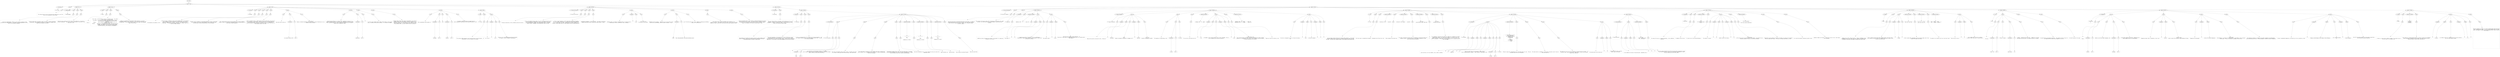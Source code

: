 digraph lpegNode {

node [fontname=Helvetica]
edge [style=dashed]

doc_0 [label="doc - 521"]


doc_0 -> { section_1}
{rank=same; section_1}

section_1 [label="section: 1-218"]


// END RANK doc_0

section_1 -> { header_2 prose_3 section_4 section_5 section_6 section_7 section_8 section_9}
{rank=same; header_2 prose_3 section_4 section_5 section_6 section_7 section_8 section_9}

header_2 [label="1 : Orb format"]

prose_3 [label="prose"]

section_4 [label="section: 7-21"]

section_5 [label="section: 22-43"]

section_6 [label="section: 44-90"]

section_7 [label="section: 100-136"]

section_8 [label="section: 137-144"]

section_9 [label="section: 219-473"]


// END RANK section_1

header_2 -> leaf_10
leaf_10  [color=Gray,shape=rectangle,fontname=Inconsolata,label="* Orb format"]
// END RANK header_2

prose_3 -> { raw_11}
{rank=same; raw_11}

raw_11 [label="raw"]


// END RANK prose_3

raw_11 -> leaf_12
leaf_12  [color=Gray,shape=rectangle,fontname=Inconsolata,label="

  The bridge tools work with a structured text format which we call Orb.
This is an introduction to that format.

"]
// END RANK raw_11

section_4 -> { header_13 prose_14 prose_15 prose_16}
{rank=same; header_13 prose_14 prose_15 prose_16}

header_13 [label="2 : Metalanguage"]

prose_14 [label="prose"]

prose_15 [label="prose"]

prose_16 [label="prose"]


// END RANK section_4

header_13 -> leaf_17
leaf_17  [color=Gray,shape=rectangle,fontname=Inconsolata,label="** Metalanguage"]
// END RANK header_13

prose_14 -> { raw_18}
{rank=same; raw_18}

raw_18 [label="raw"]


// END RANK prose_14

raw_18 -> leaf_19
leaf_19  [color=Gray,shape=rectangle,fontname=Inconsolata,label="

  I call Orb a metalanguage, because it can by design include any other
structured text format within it.  Provided it may be represented in utf-8!
This is no stricture in practice.
"]
// END RANK raw_18

prose_15 -> { raw_20}
{rank=same; raw_20}

raw_20 [label="raw"]


// END RANK prose_15

raw_20 -> leaf_21
leaf_21  [color=Gray,shape=rectangle,fontname=Inconsolata,label="
The Orb format aims to be equally useful for markup, literate programming,
configuration, data exchange, and the sort of interactive notebook which
Jupyter and org-babel can produce.
"]
// END RANK raw_20

prose_16 -> { raw_22}
{rank=same; raw_22}

raw_22 [label="raw"]


// END RANK prose_16

raw_22 -> leaf_23
leaf_23  [color=Gray,shape=rectangle,fontname=Inconsolata,label="
The first tool to make use of this format, also called orb, is focused on
literate programming.  This will in turn be the format for the tools in the
bettertools suite.

"]
// END RANK raw_22

section_5 -> { header_24 prose_25 prose_26 prose_27}
{rank=same; header_24 prose_25 prose_26 prose_27}

header_24 [label="2 : Goals"]

prose_25 [label="prose"]

prose_26 [label="prose"]

prose_27 [label="prose"]


// END RANK section_5

header_24 -> leaf_28
leaf_28  [color=Gray,shape=rectangle,fontname=Inconsolata,label="** Goals"]
// END RANK header_24

prose_25 -> { raw_29}
{rank=same; raw_29}

raw_29 [label="raw"]


// END RANK prose_25

raw_29 -> leaf_30
leaf_30  [color=Gray,shape=rectangle,fontname=Inconsolata,label="

  Orb is:
"]
// END RANK raw_29

prose_26 -> { raw_31}
{rank=same; raw_31}

raw_31 [label="raw"]


// END RANK prose_26

raw_31 -> leaf_32
leaf_32  [color=Gray,shape=rectangle,fontname=Inconsolata,label="
  - Error free:  An Orb document is never in a state of error.  Any valid
                 utf-8 string is an Orb document.
  - Line based:  Orb files may be rapidly separated into their elements
                 by splitting into lines and examining the first few
                 characters.
  - Humane:      Orb is carefully designed to be readable, as is, by
                 ordinary humans.
  - General:     There are no characters such as <>& in HTML which must be
                 escaped.  Orb codeblocks can enclose any other format,
                 including Orb format.  Orb strings are «brace balanced»
                 and can enclose any utf-8 string as a consequence.
"]
// END RANK raw_31

prose_27 -> { raw_33}
{rank=same; raw_33}

raw_33 [label="raw"]


// END RANK prose_27

raw_33 -> leaf_34
leaf_34  [color=Gray,shape=rectangle,fontname=Inconsolata,label="
While it is possible to do some fancy things with Orb, it is also a
comfortable format to write a blog post, or put a few key-value pairs into
a config file.  If you were to send an email in Orb format, the recipient
might not even notice.

"]
// END RANK raw_33

section_6 -> { header_35 prose_36 prose_37 prose_38 prose_39 prose_40 prose_41 prose_42 prose_43 prose_44 prose_45 section_46}
{rank=same; header_35 prose_36 prose_37 prose_38 prose_39 prose_40 prose_41 prose_42 prose_43 prose_44 prose_45 section_46}

header_35 [label="2 : Encoding"]

prose_36 [label="prose"]

prose_37 [label="prose"]

prose_38 [label="prose"]

prose_39 [label="prose"]

prose_40 [label="prose"]

prose_41 [label="prose"]

prose_42 [label="prose"]

prose_43 [label="prose"]

prose_44 [label="prose"]

prose_45 [label="prose"]

section_46 [label="section: 91-99"]


// END RANK section_6

header_35 -> leaf_47
leaf_47  [color=Gray,shape=rectangle,fontname=Inconsolata,label="** Encoding"]
// END RANK header_35

prose_36 -> { raw_48}
{rank=same; raw_48}

raw_48 [label="raw"]


// END RANK prose_36

raw_48 -> leaf_49
leaf_49  [color=Gray,shape=rectangle,fontname=Inconsolata,label="

Orb documents are encoded in utf-8.
"]
// END RANK raw_48

prose_37 -> { raw_50}
{rank=same; raw_50}

raw_50 [label="raw"]


// END RANK prose_37

raw_50 -> leaf_51
leaf_51  [color=Gray,shape=rectangle,fontname=Inconsolata,label="
The core syntax is defined in terms of the reachable keys on a US keyboard.
This tradition is firmly entrenched in the mid teens, and I have no
designs on budging that at present.  The miser in me likes that they're
a byte each.  The lawyer in me insists that this isn't ASCII, which is a
seven-bit legacy encoding.
"]
// END RANK raw_50

prose_38 -> { raw_52}
{rank=same; raw_52}

raw_52 [label="raw"]


// END RANK prose_38

raw_52 -> leaf_53
leaf_53  [color=Gray,shape=rectangle,fontname=Inconsolata,label="
We aren't at all reluctant to use Unicode characters as part of the format.
Orb «strings» are the most visible example of this, along with drawer
and fold icons, which are actual parts of an Orb document.
"]
// END RANK raw_52

prose_39 -> { raw_54}
{rank=same; raw_54}

raw_54 [label="raw"]


// END RANK prose_39

raw_54 -> leaf_55
leaf_55  [color=Gray,shape=rectangle,fontname=Inconsolata,label="
Orb is case sensitive and uses lower-snake-case for built-in English
phrases. There is a convention (see classes) that uses capitalization of
user words to affect semantics.
"]
// END RANK raw_54

prose_40 -> { raw_56}
{rank=same; raw_56}

raw_56 [label="raw"]


// END RANK prose_40

raw_56 -> leaf_57
leaf_57  [color=Gray,shape=rectangle,fontname=Inconsolata,label="
Orb is a format for text.  There are many ways of writing text, but only one
way of encoding it that matters.  There is a long tail of Unicode complexity,
and there are traces of Committee spattered all over it; nonetheless we
should be grateful that utf-8 won, in a world in which we still drive cars on
both possible sides of the road.
"]
// END RANK raw_56

prose_41 -> { raw_58 link_59 raw_60}
{rank=same; raw_58 link_59 raw_60}

raw_58 [label="raw"]

link_59 [label="link"]

raw_60 [label="raw"]


// END RANK prose_41

raw_58 -> leaf_61
leaf_61  [color=Gray,shape=rectangle,fontname=Inconsolata,label="
Note that while we have our "]
// END RANK raw_58

link_59 -> { anchortext_62 url_63}
{rank=same; anchortext_62 url_63}

anchortext_62 [label="anchortext"]

url_63 [label="url"]


// END RANK link_59

anchortext_62 -> leaf_64
leaf_64  [color=Gray,shape=rectangle,fontname=Inconsolata,label="own opinions about utf-8"]
// END RANK anchortext_62

url_63 -> leaf_65
leaf_65  [color=Gray,shape=rectangle,fontname=Inconsolata,label="httk://"]
// END RANK url_63

raw_60 -> leaf_66
leaf_66  [color=Gray,shape=rectangle,fontname=Inconsolata,label=" our vision of
heaven is backward-compatible with the inferior version foisted upon us by a
jealous software monopoly.
"]
// END RANK raw_60

prose_42 -> { raw_67 link_68 raw_69}
{rank=same; raw_67 link_68 raw_69}

raw_67 [label="raw"]

link_68 [label="link"]

raw_69 [label="raw"]


// END RANK prose_42

raw_67 -> leaf_70
leaf_70  [color=Gray,shape=rectangle,fontname=Inconsolata,label="
Bidirectional handling in a context that's indentation sensitive is an
example of something subtle. Orb format uses indentation in a few key places,
and a compliant parser will need to detect and respect RTL [tk?] markers.
Exactly how is spelled out under "]
// END RANK raw_67

link_68 -> { anchortext_71 url_72}
{rank=same; anchortext_71 url_72}

anchortext_71 [label="anchortext"]

url_72 [label="url"]


// END RANK link_68

anchortext_71 -> leaf_73
leaf_73  [color=Gray,shape=rectangle,fontname=Inconsolata,label="indentation"]
// END RANK anchortext_71

url_72 -> leaf_74
leaf_74  [color=Gray,shape=rectangle,fontname=Inconsolata,label="httk://"]
// END RANK url_72

raw_69 -> leaf_75
leaf_75  [color=Gray,shape=rectangle,fontname=Inconsolata,label="
"]
// END RANK raw_69

prose_43 -> { raw_76}
{rank=same; raw_76}

raw_76 [label="raw"]


// END RANK prose_43

raw_76 -> leaf_77
leaf_77  [color=Gray,shape=rectangle,fontname=Inconsolata,label="
I'd love to get a Hebrew and/or Arabic fluent hacker on the project
early, to make sure this works correctly.  I'll settle for Aramaic.
"]
// END RANK raw_76

prose_44 -> { raw_78}
{rank=same; raw_78}

raw_78 [label="raw"]


// END RANK prose_44

raw_78 -> leaf_79
leaf_79  [color=Gray,shape=rectangle,fontname=Inconsolata,label="
Another thing I want to get right is equivalence. If you have a
variable called \"Glück\" the compiler shouldn't complain if it's
rendered in either of the valid ways. For some sequences that's
\"any of the valid ways\". If we normalized your prose, you might
have problems later, so we don't want to solve it that way.
"]
// END RANK raw_78

prose_45 -> { raw_80 link_81 raw_82 link_83 raw_84}
{rank=same; raw_80 link_81 raw_82 link_83 raw_84}

raw_80 [label="raw"]

link_81 [label="link"]

raw_82 [label="raw"]

link_83 [label="link"]

raw_84 [label="raw"]


// END RANK prose_45

raw_80 -> leaf_85
leaf_85  [color=Gray,shape=rectangle,fontname=Inconsolata,label="
This consideration mostly applys to "]
// END RANK raw_80

link_81 -> { anchortext_86 url_87}
{rank=same; anchortext_86 url_87}

anchortext_86 [label="anchortext"]

url_87 [label="url"]


// END RANK link_81

anchortext_86 -> leaf_88
leaf_88  [color=Gray,shape=rectangle,fontname=Inconsolata,label="hashtags"]
// END RANK anchortext_86

url_87 -> leaf_89
leaf_89  [color=Gray,shape=rectangle,fontname=Inconsolata,label="httk://"]
// END RANK url_87

raw_82 -> leaf_90
leaf_90  [color=Gray,shape=rectangle,fontname=Inconsolata,label=" and"]
// END RANK raw_82

link_83 -> { anchortext_91 url_92}
{rank=same; anchortext_91 url_92}

anchortext_91 [label="anchortext"]

url_92 [label="url"]


// END RANK link_83

anchortext_91 -> leaf_93
leaf_93  [color=Gray,shape=rectangle,fontname=Inconsolata,label="handles"]
// END RANK anchortext_91

url_92 -> leaf_94
leaf_94  [color=Gray,shape=rectangle,fontname=Inconsolata,label="httk://"]
// END RANK url_92

raw_84 -> leaf_95
leaf_95  [color=Gray,shape=rectangle,fontname=Inconsolata,label=".  The idea is that Orb files will respect all the
wacky typographic equivalences that Unicode has gifted us with.

"]
// END RANK raw_84

section_46 -> { header_96 prose_97 prose_98}
{rank=same; header_96 prose_97 prose_98}

header_96 [label="4 : Tabs"]

prose_97 [label="prose"]

prose_98 [label="prose"]


// END RANK section_46

header_96 -> leaf_99
leaf_99  [color=Gray,shape=rectangle,fontname=Inconsolata,label="**** Tabs"]
// END RANK header_96

prose_97 -> { raw_100}
{rank=same; raw_100}

raw_100 [label="raw"]


// END RANK prose_97

raw_100 -> leaf_101
leaf_101  [color=Gray,shape=rectangle,fontname=Inconsolata,label="

The vexacious ASCII character 8 will never be found in an Orb document.  If
encountered, it will be reduced to two spaces.
"]
// END RANK raw_100

prose_98 -> { raw_102 prespace_103 italic_104 raw_105}
{rank=same; raw_102 prespace_103 italic_104 raw_105}

raw_102 [label="raw"]

prespace_103 [label="prespace"]

italic_104 [label="italic"]

raw_105 [label="raw"]


// END RANK prose_98

raw_102 -> leaf_106
leaf_106  [color=Gray,shape=rectangle,fontname=Inconsolata,label="
It's not an"]
// END RANK raw_102

prespace_103 -> leaf_107
leaf_107  [color=Gray,shape=rectangle,fontname=Inconsolata,label=" "]
// END RANK prespace_103

italic_104 -> leaf_108
leaf_108  [color=Gray,shape=rectangle,fontname=Inconsolata,label="error"]
// END RANK italic_104

raw_105 -> leaf_109
leaf_109  [color=Gray,shape=rectangle,fontname=Inconsolata,label=" mind you, it's a well-defined input that will become
two spaces, as part of general housecleaning.

"]
// END RANK raw_105

section_7 -> { header_110 prose_111 prose_112 prose_113 prose_114 prose_115 prose_116 prose_117 prose_118}
{rank=same; header_110 prose_111 prose_112 prose_113 prose_114 prose_115 prose_116 prose_117 prose_118}

header_110 [label="2 : Prose and Structure"]

prose_111 [label="prose"]

prose_112 [label="prose"]

prose_113 [label="prose"]

prose_114 [label="prose"]

prose_115 [label="prose"]

prose_116 [label="prose"]

prose_117 [label="prose"]

prose_118 [label="prose"]


// END RANK section_7

header_110 -> leaf_119
leaf_119  [color=Gray,shape=rectangle,fontname=Inconsolata,label="** Prose and Structure"]
// END RANK header_110

prose_111 -> { raw_120}
{rank=same; raw_120}

raw_120 [label="raw"]


// END RANK prose_111

raw_120 -> leaf_121
leaf_121  [color=Gray,shape=rectangle,fontname=Inconsolata,label="

The major distinction in Orb is between prose and structure.
"]
// END RANK raw_120

prose_112 -> { raw_122}
{rank=same; raw_122}

raw_122 [label="raw"]


// END RANK prose_112

raw_122 -> leaf_123
leaf_123  [color=Gray,shape=rectangle,fontname=Inconsolata,label="
Prose is the default parsing state. It is far from unstructured from the
runtime perspective. Although this needn't be embedded in the parse
tree, Orb understands concepts such as paragraphs, words, punctuation,
capital letters, languages, and anything else proper to prose.
"]
// END RANK raw_122

prose_113 -> { raw_124}
{rank=same; raw_124}

raw_124 [label="raw"]


// END RANK prose_113

raw_124 -> leaf_125
leaf_125  [color=Gray,shape=rectangle,fontname=Inconsolata,label="
I refer to human languages, but Orb understands programming languages
also. In principle, all of them, it shouldn't be harder to add them than
it is to call them from shell, though getting a runtime rigged up to
another runtime always calls for some finesse to derive a good experience.
"]
// END RANK raw_124

prose_114 -> { raw_126}
{rank=same; raw_126}

raw_126 [label="raw"]


// END RANK prose_114

raw_126 -> leaf_127
leaf_127  [color=Gray,shape=rectangle,fontname=Inconsolata,label="
\"Programming languages\" is overly specific.  Orb draws a distinction
between prose and structure. Blocks may contain either, or both.
"]
// END RANK raw_126

prose_115 -> { raw_128 prespace_129 bold_130 raw_131}
{rank=same; raw_128 prespace_129 bold_130 raw_131}

raw_128 [label="raw"]

prespace_129 [label="prespace"]

bold_130 [label="bold"]

raw_131 [label="raw"]


// END RANK prose_115

raw_128 -> leaf_132
leaf_132  [color=Gray,shape=rectangle,fontname=Inconsolata,label="
Something that's nice about a language build on a prose/structure
relationship is that it can be error free.  Anything"]
// END RANK raw_128

prespace_129 -> leaf_133
leaf_133  [color=Gray,shape=rectangle,fontname=Inconsolata,label=" "]
// END RANK prespace_129

bold_130 -> leaf_134
leaf_134  [color=Gray,shape=rectangle,fontname=Inconsolata,label="grym"]
// END RANK bold_130

raw_131 -> leaf_135
leaf_135  [color=Gray,shape=rectangle,fontname=Inconsolata,label=" can't build into
a structure is just prose.
"]
// END RANK raw_131

prose_116 -> { raw_136 link_137 raw_138}
{rank=same; raw_136 link_137 raw_138}

raw_136 [label="raw"]

link_137 [label="link"]

raw_138 [label="raw"]


// END RANK prose_116

raw_136 -> leaf_139
leaf_139  [color=Gray,shape=rectangle,fontname=Inconsolata,label="
Markdown has this property.  Sometimes you run into parsers which
build errors into Markdown, which is itself erroneous.  If you "]
// END RANK raw_136

link_137 -> { anchortext_140 url_141}
{rank=same; anchortext_140 url_141}

anchortext_140 [label="anchortext"]

url_141 [label="url"]


// END RANK link_137

anchortext_140 -> leaf_142
leaf_142  [color=Gray,shape=rectangle,fontname=Inconsolata,label="RTFM"]
// END RANK anchortext_140

url_141 -> leaf_143
leaf_143  [color=Gray,shape=rectangle,fontname=Inconsolata,label="http://daringfireball.net/projects/markdown/syntax"]
// END RANK url_141

raw_138 -> leaf_144
leaf_144  [color=Gray,shape=rectangle,fontname=Inconsolata,label=",
you'll find the word \"error\" once.  Helpfully explaining how Markdown
keeps you from making one.
"]
// END RANK raw_138

prose_117 -> { raw_145}
{rank=same; raw_145}

raw_145 [label="raw"]


// END RANK prose_117

raw_145 -> leaf_146
leaf_146  [color=Gray,shape=rectangle,fontname=Inconsolata,label="
We do what we can to make the document look the same as it is
in fact structured.  The intention with Orb files is that we work with them
aided by a linter, which lets us be lazy and still get consistent results.
"]
// END RANK raw_145

prose_118 -> { raw_147}
{rank=same; raw_147}

raw_147 [label="raw"]


// END RANK prose_118

raw_147 -> leaf_148
leaf_148  [color=Gray,shape=rectangle,fontname=Inconsolata,label="
The most important point in this section is that Orb documents do not have
errors and never fail to parse.  You should be able to literally plug any
Orb parser into a source of entropy and end up with a document, since a
proper utf-8 decoder will drop any invalid bytes it sees.

"]
// END RANK raw_147

section_8 -> { header_149 prose_150 section_151}
{rank=same; header_149 prose_150 section_151}

header_149 [label="2 : Ownership"]

prose_150 [label="prose"]

section_151 [label="section: 145-160"]


// END RANK section_8

header_149 -> leaf_152
leaf_152  [color=Gray,shape=rectangle,fontname=Inconsolata,label="** Ownership"]
// END RANK header_149

prose_150 -> { raw_153}
{rank=same; raw_153}

raw_153 [label="raw"]


// END RANK prose_150

raw_153 -> leaf_154
leaf_154  [color=Gray,shape=rectangle,fontname=Inconsolata,label="

  The root concept of Orb is a document, which divides into one or more
sections.  A section owns all structure or prose within it.  This
paragraph is owned by «** Ownership» above, as are all the rest of the
blocks until the next section header.

"]
// END RANK raw_153

section_151 -> { header_155 prose_156 prose_157 prose_158 section_159}
{rank=same; header_155 prose_156 prose_157 prose_158 section_159}

header_155 [label="3 : Blocking"]

prose_156 [label="prose"]

prose_157 [label="prose"]

prose_158 [label="prose"]

section_159 [label="section: 161-218"]


// END RANK section_151

header_155 -> leaf_160
leaf_160  [color=Gray,shape=rectangle,fontname=Inconsolata,label="*** Blocking"]
// END RANK header_155

prose_156 -> { raw_161}
{rank=same; raw_161}

raw_161 [label="raw"]


// END RANK prose_156

raw_161 -> leaf_162
leaf_162  [color=Gray,shape=rectangle,fontname=Inconsolata,label="

  Orb documents are chunked into sections entirely by their heading lines.
Within a section, prose and structure alike are organized into blocks.
The defining marker of blocks is blank lines.
"]
// END RANK raw_161

prose_157 -> { raw_163}
{rank=same; raw_163}

raw_163 [label="raw"]


// END RANK prose_157

raw_163 -> leaf_164
leaf_164  [color=Gray,shape=rectangle,fontname=Inconsolata,label="
This second paragraph is the second block of the «*** Blocking» section.
Taking a look at the source document, you'll see that I put (single)
newlines between lines, with an 78 column margin.  That should be considered
good style.  If you prefer to have each paragraph be its own line, have at.
"]
// END RANK raw_163

prose_158 -> { raw_165}
{rank=same; raw_165}

raw_165 [label="raw"]


// END RANK prose_158

raw_165 -> leaf_166
leaf_166  [color=Gray,shape=rectangle,fontname=Inconsolata,label="
A line is considered blank if it contains only Unicode spacemarks.  Orb
will smoothly remove any such cruft and replace it with «\\n\\n».  We also
trim trailing whitespace.

"]
// END RANK raw_165

section_159 -> { header_167 prose_168 prose_169 prose_170 prose_171 prose_172 codeblock_173 prose_174 codeblock_175 prose_176 prose_177 codeblock_178 prose_179}
{rank=same; header_167 prose_168 prose_169 prose_170 prose_171 prose_172 codeblock_173 prose_174 codeblock_175 prose_176 prose_177 codeblock_178 prose_179}

header_167 [label="4 : The Cling Rule"]

prose_168 [label="prose"]

prose_169 [label="prose"]

prose_170 [label="prose"]

prose_171 [label="prose"]

prose_172 [label="prose"]

codeblock_173 [label="code block 181-188"]

prose_174 [label="prose"]

codeblock_175 [label="code block 193-200"]

prose_176 [label="prose"]

prose_177 [label="prose"]

codeblock_178 [label="code block 207-213"]

prose_179 [label="prose"]


// END RANK section_159

header_167 -> leaf_180
leaf_180  [color=Gray,shape=rectangle,fontname=Inconsolata,label="**** The Cling Rule"]
// END RANK header_167

prose_168 -> { raw_181 link_182 raw_183}
{rank=same; raw_181 link_182 raw_183}

raw_181 [label="raw"]

link_182 [label="link"]

raw_183 [label="raw"]


// END RANK prose_168

raw_181 -> leaf_184
leaf_184  [color=Gray,shape=rectangle,fontname=Inconsolata,label="

  "]
// END RANK raw_181

link_182 -> { anchortext_185 url_186}
{rank=same; anchortext_185 url_186}

anchortext_185 [label="anchortext"]

url_186 [label="url"]


// END RANK link_182

anchortext_185 -> leaf_187
leaf_187  [color=Gray,shape=rectangle,fontname=Inconsolata,label="Tags"]
// END RANK anchortext_185

url_186 -> leaf_188
leaf_188  [color=Gray,shape=rectangle,fontname=Inconsolata,label="httk://"]
// END RANK url_186

raw_183 -> leaf_189
leaf_189  [color=Gray,shape=rectangle,fontname=Inconsolata,label=" are used both to provide names to blocks in Orb format
and to specify various actions in knitting and weaving.  They may be placed
above or below the block which they affect.
"]
// END RANK raw_183

prose_169 -> { raw_190}
{rank=same; raw_190}

raw_190 [label="raw"]


// END RANK prose_169

raw_190 -> leaf_191
leaf_191  [color=Gray,shape=rectangle,fontname=Inconsolata,label="
The cling rule specifies that a group 'clings' to another group when
it is closer to that group than the other group. Ties resolve down.
"]
// END RANK raw_190

prose_170 -> { raw_192}
{rank=same; raw_192}

raw_192 [label="raw"]


// END RANK prose_170

raw_192 -> leaf_193
leaf_193  [color=Gray,shape=rectangle,fontname=Inconsolata,label="
This should make it intuitive to group elements that aren't grouping the
way you expect: put in whitespace until the block is visually distinguished
from the surroundings.
"]
// END RANK raw_192

prose_171 -> { raw_194}
{rank=same; raw_194}

raw_194 [label="raw"]


// END RANK prose_171

raw_194 -> leaf_195
leaf_195  [color=Gray,shape=rectangle,fontname=Inconsolata,label="
Cling applies between blocks which are at the same level of ownership.
Ownership has precedence over cling: all blocks underneath e.g. a header
line are owned by that line, newlines notwithstanding.
"]
// END RANK raw_194

prose_172 -> { raw_196}
{rank=same; raw_196}

raw_196 [label="raw"]


// END RANK prose_172

raw_196 -> leaf_197
leaf_197  [color=Gray,shape=rectangle,fontname=Inconsolata,label="
Note that indentation of e.g. lists invokes the cling rule within the
indentation level.
"]
// END RANK raw_196

codeblock_173 -> leaf_198
leaf_198  [color=Gray,shape=rectangle,fontname=Inconsolata,label="| x | y | z |

#tag


someprose on a block"]
// END RANK codeblock_173

prose_174 -> { raw_199}
{rank=same; raw_199}

raw_199 [label="raw"]


// END RANK prose_174

raw_199 -> leaf_200
leaf_200  [color=Gray,shape=rectangle,fontname=Inconsolata,label="
Tags the table, but
"]
// END RANK raw_199

codeblock_175 -> leaf_201
leaf_201  [color=Gray,shape=rectangle,fontname=Inconsolata,label="| x | y | z |


#tag

someprose on a block"]
// END RANK codeblock_175

prose_176 -> { raw_202}
{rank=same; raw_202}

raw_202 [label="raw"]


// END RANK prose_176

raw_202 -> leaf_203
leaf_203  [color=Gray,shape=rectangle,fontname=Inconsolata,label="
Tags the block.
"]
// END RANK raw_202

prose_177 -> { raw_204}
{rank=same; raw_204}

raw_204 [label="raw"]


// END RANK prose_177

raw_204 -> leaf_205
leaf_205  [color=Gray,shape=rectangle,fontname=Inconsolata,label="
Even clings are resolved forwards:
"]
// END RANK raw_204

codeblock_178 -> leaf_206
leaf_206  [color=Gray,shape=rectangle,fontname=Inconsolata,label="| x | y | z |

#tag

someprose on a block"]
// END RANK codeblock_178

prose_179 -> { raw_207}
{rank=same; raw_207}

raw_207 [label="raw"]


// END RANK prose_179

raw_207 -> leaf_208
leaf_208  [color=Gray,shape=rectangle,fontname=Inconsolata,label="
Tags the prose block.

"]
// END RANK raw_207

section_9 -> { header_209 prose_210 prose_211 section_212 section_213 section_214 section_215 section_216 section_217 section_218 section_219}
{rank=same; header_209 prose_210 prose_211 section_212 section_213 section_214 section_215 section_216 section_217 section_218 section_219}

header_209 [label="2 : Structural elements"]

prose_210 [label="prose"]

prose_211 [label="prose"]

section_212 [label="section: 231-249"]

section_213 [label="section: 250-280"]

section_214 [label="section: 281-355"]

section_215 [label="section: 371-404"]

section_216 [label="section: 405-439"]

section_217 [label="section: 440-451"]

section_218 [label="section: 452-473"]

section_219 [label="section: 474-521"]


// END RANK section_9

header_209 -> leaf_220
leaf_220  [color=Gray,shape=rectangle,fontname=Inconsolata,label="** Structural elements"]
// END RANK header_209

prose_210 -> { raw_221}
{rank=same; raw_221}

raw_221 [label="raw"]


// END RANK prose_210

raw_221 -> leaf_222
leaf_222  [color=Gray,shape=rectangle,fontname=Inconsolata,label="

  Structure and prose are the figure and ground of Orb format.  We speak of
structure and prose on a block-by-block basis, and within some structure
blocks there are regions of prose.  Prose in turn routinely contains
structural regions.
"]
// END RANK raw_221

prose_211 -> { raw_223}
{rank=same; raw_223}

raw_223 [label="raw"]


// END RANK prose_211

raw_223 -> leaf_224
leaf_224  [color=Gray,shape=rectangle,fontname=Inconsolata,label="
This section will discuss under what circumstances an Orb parser will create
structure, with some discursions into the semantics these distinctions
represent.

"]
// END RANK raw_223

section_212 -> { header_225 prose_226 codeblock_227 prose_228 prose_229}
{rank=same; header_225 prose_226 codeblock_227 prose_228 prose_229}

header_225 [label="3 : Headlines"]

prose_226 [label="prose"]

codeblock_227 [label="code block 236-238"]

prose_228 [label="prose"]

prose_229 [label="prose"]


// END RANK section_212

header_225 -> leaf_230
leaf_230  [color=Gray,shape=rectangle,fontname=Inconsolata,label="*** Headlines"]
// END RANK header_225

prose_226 -> { raw_231}
{rank=same; raw_231}

raw_231 [label="raw"]


// END RANK prose_226

raw_231 -> leaf_232
leaf_232  [color=Gray,shape=rectangle,fontname=Inconsolata,label="

  Headlines divide a document into sections.  The grammar for recognizing
a headline is as follows:
"]
// END RANK raw_231

codeblock_227 -> leaf_233
leaf_233  [color=Gray,shape=rectangle,fontname=Inconsolata,label="    headline = WS?  '*'+  ' '  prose  NL"]
// END RANK codeblock_227

prose_228 -> { raw_234 prespace_235 literal_236 raw_237}
{rank=same; raw_234 prespace_235 literal_236 raw_237}

raw_234 [label="raw"]

prespace_235 [label="prespace"]

literal_236 [label="literal"]

raw_237 [label="raw"]


// END RANK prose_228

raw_234 -> leaf_238
leaf_238  [color=Gray,shape=rectangle,fontname=Inconsolata,label="
The number of"]
// END RANK raw_234

prespace_235 -> leaf_239
leaf_239  [color=Gray,shape=rectangle,fontname=Inconsolata,label=" "]
// END RANK prespace_235

literal_236 -> leaf_240
leaf_240  [color=Gray,shape=rectangle,fontname=Inconsolata,label="*"]
// END RANK literal_236

raw_237 -> leaf_241
leaf_241  [color=Gray,shape=rectangle,fontname=Inconsolata,label=" determine the level of ownership.  This is a declarative
relationship, though I lack a clean syntax to express it other than
functionally at present.
"]
// END RANK raw_237

prose_229 -> { raw_242 prespace_243 literal_244 raw_245}
{rank=same; raw_242 prespace_243 literal_244 raw_245}

raw_242 [label="raw"]

prespace_243 [label="prespace"]

literal_244 [label="literal"]

raw_245 [label="raw"]


// END RANK prose_229

raw_242 -> leaf_246
leaf_246  [color=Gray,shape=rectangle,fontname=Inconsolata,label="
The content within"]
// END RANK raw_242

prespace_243 -> leaf_247
leaf_247  [color=Gray,shape=rectangle,fontname=Inconsolata,label=" "]
// END RANK prespace_243

literal_244 -> leaf_248
leaf_248  [color=Gray,shape=rectangle,fontname=Inconsolata,label="prose"]
// END RANK literal_244

raw_245 -> leaf_249
leaf_249  [color=Gray,shape=rectangle,fontname=Inconsolata,label=" has the luxury of being context-sensitive.  In
particular we treat tags on a headline as though they're on a tagline below
they headline.


"]
// END RANK raw_245

section_213 -> { header_250 prose_251 prose_252 prose_253 codeblock_254 prose_255 prose_256 codeblock_257 prose_258}
{rank=same; header_250 prose_251 prose_252 prose_253 codeblock_254 prose_255 prose_256 codeblock_257 prose_258}

header_250 [label="3 : Tags and Taglines"]

prose_251 [label="prose"]

prose_252 [label="prose"]

prose_253 [label="prose"]

codeblock_254 [label="code block 260-262"]

prose_255 [label="prose"]

prose_256 [label="prose"]

codeblock_257 [label="code block 272-275"]

prose_258 [label="prose"]


// END RANK section_213

header_250 -> leaf_259
leaf_259  [color=Gray,shape=rectangle,fontname=Inconsolata,label="*** Tags and Taglines"]
// END RANK header_250

prose_251 -> { raw_260 prespace_261 literal_262 raw_263 prespace_264 literal_265 raw_266}
{rank=same; raw_260 prespace_261 literal_262 raw_263 prespace_264 literal_265 raw_266}

raw_260 [label="raw"]

prespace_261 [label="prespace"]

literal_262 [label="literal"]

raw_263 [label="raw"]

prespace_264 [label="prespace"]

literal_265 [label="literal"]

raw_266 [label="raw"]


// END RANK prose_251

raw_260 -> leaf_267
leaf_267  [color=Gray,shape=rectangle,fontname=Inconsolata,label="

  Tags are the control structures for Orb.  There are"]
// END RANK raw_260

prespace_261 -> leaf_268
leaf_268  [color=Gray,shape=rectangle,fontname=Inconsolata,label=" "]
// END RANK prespace_261

literal_262 -> leaf_269
leaf_269  [color=Gray,shape=rectangle,fontname=Inconsolata,label="#hashtags"]
// END RANK literal_262

raw_263 -> leaf_270
leaf_270  [color=Gray,shape=rectangle,fontname=Inconsolata,label=" which
loosely correspond to functions or messages, and"]
// END RANK raw_263

prespace_264 -> leaf_271
leaf_271  [color=Gray,shape=rectangle,fontname=Inconsolata,label=" "]
// END RANK prespace_264

literal_265 -> leaf_272
leaf_272  [color=Gray,shape=rectangle,fontname=Inconsolata,label="@handles"]
// END RANK literal_265

raw_266 -> leaf_273
leaf_273  [color=Gray,shape=rectangle,fontname=Inconsolata,label=" which more
directly correspond to symbols.
"]
// END RANK raw_266

prose_252 -> { raw_274 link_275 raw_276}
{rank=same; raw_274 link_275 raw_276}

raw_274 [label="raw"]

link_275 [label="link"]

raw_276 [label="raw"]


// END RANK prose_252

raw_274 -> leaf_277
leaf_277  [color=Gray,shape=rectangle,fontname=Inconsolata,label="
The semantics of tags belong in the "]
// END RANK raw_274

link_275 -> { anchortext_278 url_279}
{rank=same; anchortext_278 url_279}

anchortext_278 [label="anchortext"]

url_279 [label="url"]


// END RANK link_275

anchortext_278 -> leaf_280
leaf_280  [color=Gray,shape=rectangle,fontname=Inconsolata,label="runtime"]
// END RANK anchortext_278

url_279 -> leaf_281
leaf_281  [color=Gray,shape=rectangle,fontname=Inconsolata,label="httk://"]
// END RANK url_279

raw_276 -> leaf_282
leaf_282  [color=Gray,shape=rectangle,fontname=Inconsolata,label="]] section.
"]
// END RANK raw_276

prose_253 -> { raw_283}
{rank=same; raw_283}

raw_283 [label="raw"]


// END RANK prose_253

raw_283 -> leaf_284
leaf_284  [color=Gray,shape=rectangle,fontname=Inconsolata,label="
For now let us note that the rule
"]
// END RANK raw_283

codeblock_254 -> leaf_285
leaf_285  [color=Gray,shape=rectangle,fontname=Inconsolata,label="  hashtag = WS+  '#'  symbol"]
// END RANK codeblock_254

prose_255 -> { prespace_286 bold_287 raw_288 prespace_289 literal_290 raw_291}
{rank=same; prespace_286 bold_287 raw_288 prespace_289 literal_290 raw_291}

prespace_286 [label="prespace"]

bold_287 [label="bold"]

raw_288 [label="raw"]

prespace_289 [label="prespace"]

literal_290 [label="literal"]

raw_291 [label="raw"]


// END RANK prose_255

prespace_286 -> leaf_292
leaf_292  [color=Gray,shape=rectangle,fontname=Inconsolata,label=""]
// END RANK prespace_286

bold_287 -> leaf_293
leaf_293  [color=Gray,shape=rectangle,fontname=Inconsolata,label="may"]
// END RANK bold_287

raw_288 -> leaf_294
leaf_294  [color=Gray,shape=rectangle,fontname=Inconsolata,label=" not appear in (all) prose contexts, this is still undecided.  This is
true of handles as well given the state of"]
// END RANK raw_288

prespace_289 -> leaf_295
leaf_295  [color=Gray,shape=rectangle,fontname=Inconsolata,label=" "]
// END RANK prespace_289

literal_290 -> leaf_296
leaf_296  [color=Gray,shape=rectangle,fontname=Inconsolata,label="grym"]
// END RANK literal_290

raw_291 -> leaf_297
leaf_297  [color=Gray,shape=rectangle,fontname=Inconsolata,label=" at the present time,
but I am more firmly convinced of the value of @handle as a short in-place
expansion of a handleline. I don't think trying to parse a mid-block #export
as meaning something is as valuable.
"]
// END RANK raw_291

prose_256 -> { raw_298}
{rank=same; raw_298}

raw_298 [label="raw"]


// END RANK prose_256

raw_298 -> leaf_299
leaf_299  [color=Gray,shape=rectangle,fontname=Inconsolata,label="
These two rules are currently in use:
"]
// END RANK raw_298

codeblock_257 -> leaf_300
leaf_300  [color=Gray,shape=rectangle,fontname=Inconsolata,label="  hashline = WS?  '#'  symbol  ' '  prose  NL
  handleline = WS?  '@'  symbol  ' '  prose  NL"]
// END RANK codeblock_257

prose_258 -> { raw_301 prespace_302 literal_303 raw_304 prespace_305 literal_306 raw_307}
{rank=same; raw_301 prespace_302 literal_303 raw_304 prespace_305 literal_306 raw_307}

raw_301 [label="raw"]

prespace_302 [label="prespace"]

literal_303 [label="literal"]

raw_304 [label="raw"]

prespace_305 [label="prespace"]

literal_306 [label="literal"]

raw_307 [label="raw"]


// END RANK prose_258

raw_301 -> leaf_308
leaf_308  [color=Gray,shape=rectangle,fontname=Inconsolata,label="
Structure is designed to work on a line-by-line basis,
any"]
// END RANK raw_301

prespace_302 -> leaf_309
leaf_309  [color=Gray,shape=rectangle,fontname=Inconsolata,label=" "]
// END RANK prespace_302

literal_303 -> leaf_310
leaf_310  [color=Gray,shape=rectangle,fontname=Inconsolata,label="line"]
// END RANK literal_303

raw_304 -> leaf_311
leaf_311  [color=Gray,shape=rectangle,fontname=Inconsolata,label=" rule has an implied"]
// END RANK raw_304

prespace_305 -> leaf_312
leaf_312  [color=Gray,shape=rectangle,fontname=Inconsolata,label=" "]
// END RANK prespace_305

literal_306 -> leaf_313
leaf_313  [color=Gray,shape=rectangle,fontname=Inconsolata,label="^"]
// END RANK literal_306

raw_307 -> leaf_314
leaf_314  [color=Gray,shape=rectangle,fontname=Inconsolata,label=".

"]
// END RANK raw_307

section_214 -> { header_315 prose_316 prose_317 codeblock_318 prose_319 codeblock_320 prose_321 codeblock_322 prose_323 codeblock_324 prose_325 section_326 section_327}
{rank=same; header_315 prose_316 prose_317 codeblock_318 prose_319 codeblock_320 prose_321 codeblock_322 prose_323 codeblock_324 prose_325 section_326 section_327}

header_315 [label="3 : List"]

prose_316 [label="prose"]

prose_317 [label="prose"]

codeblock_318 [label="code block 289-291"]

prose_319 [label="prose"]

codeblock_320 [label="code block 295-297"]

prose_321 [label="prose"]

codeblock_322 [label="code block 303-306"]

prose_323 [label="prose"]

codeblock_324 [label="code block 310-313"]

prose_325 [label="prose"]

section_326 [label="section: 322-355"]

section_327 [label="section: 356-370"]


// END RANK section_214

header_315 -> leaf_328
leaf_328  [color=Gray,shape=rectangle,fontname=Inconsolata,label="*** List"]
// END RANK header_315

prose_316 -> { raw_329}
{rank=same; raw_329}

raw_329 [label="raw"]


// END RANK prose_316

raw_329 -> leaf_330
leaf_330  [color=Gray,shape=rectangle,fontname=Inconsolata,label="

  Lists are both a markup format and a flexible data container.  In the emacs
org-mode, headline-type structures do the heavy lifting for TODO lists and
the like.  This was org's original purpose, with document markup coming later.
"]
// END RANK raw_329

prose_317 -> { raw_331}
{rank=same; raw_331}

raw_331 [label="raw"]


// END RANK prose_317

raw_331 -> leaf_332
leaf_332  [color=Gray,shape=rectangle,fontname=Inconsolata,label="
Orb lists come in unnumbered and numbered.  Unnumbered lists follow this rule:
"]
// END RANK raw_331

codeblock_318 -> leaf_333
leaf_333  [color=Gray,shape=rectangle,fontname=Inconsolata,label="  listline-un = WS? '- ' prose NL"]
// END RANK codeblock_318

prose_319 -> { raw_334}
{rank=same; raw_334}

raw_334 [label="raw"]


// END RANK prose_319

raw_334 -> leaf_335
leaf_335  [color=Gray,shape=rectangle,fontname=Inconsolata,label="
While numbered lists match this:
"]
// END RANK raw_334

codeblock_320 -> leaf_336
leaf_336  [color=Gray,shape=rectangle,fontname=Inconsolata,label="  listline-li = WS? digits '. ' prose NL"]
// END RANK codeblock_320

prose_321 -> { raw_337}
{rank=same; raw_337}

raw_337 [label="raw"]


// END RANK prose_321

raw_337 -> leaf_338
leaf_338  [color=Gray,shape=rectangle,fontname=Inconsolata,label="
For lists, as with any structure group, the semantics of the prose section are
somewhat flexible.  The cling rule for lists parses indentation so that
multi-line entries are possible:
"]
// END RANK raw_337

codeblock_322 -> leaf_339
leaf_339  [color=Gray,shape=rectangle,fontname=Inconsolata,label="  - list entry
   prose directly under, bad style"]
// END RANK codeblock_322

prose_323 -> { raw_340}
{rank=same; raw_340}

raw_340 [label="raw"]


// END RANK prose_323

raw_340 -> leaf_341
leaf_341  [color=Gray,shape=rectangle,fontname=Inconsolata,label="
vs.
"]
// END RANK raw_340

codeblock_324 -> leaf_342
leaf_342  [color=Gray,shape=rectangle,fontname=Inconsolata,label="  - list entry
    continues list entry"]
// END RANK codeblock_324

prose_325 -> { raw_343}
{rank=same; raw_343}

raw_343 [label="raw"]


// END RANK prose_325

raw_343 -> leaf_344
leaf_344  [color=Gray,shape=rectangle,fontname=Inconsolata,label="
As in Markdown, the parser will accept any numbers as a numbered list without
checking their order.  The linter will increment by one starting from the
number of the first index, so if you start with \"1. \" or \"0. \" or \"10. \" you
get the subsequent.  This behavior can be suppressed with a hashtag directive
yet to be added.

"]
// END RANK raw_343

section_326 -> { header_345 prose_346 codeblock_347 prose_348 prose_349 prose_350 prose_351}
{rank=same; header_345 prose_346 codeblock_347 prose_348 prose_349 prose_350 prose_351}

header_345 [label="4 : List Boxes"]

prose_346 [label="prose"]

codeblock_347 [label="code block 329-340"]

prose_348 [label="prose"]

prose_349 [label="prose"]

prose_350 [label="prose"]

prose_351 [label="prose"]


// END RANK section_326

header_345 -> leaf_352
leaf_352  [color=Gray,shape=rectangle,fontname=Inconsolata,label="** List Boxes

 "]
// END RANK header_345

prose_346 -> { raw_353 prespace_354 literal_355 raw_356 prespace_357 literal_358 raw_359 link_360 raw_361}
{rank=same; raw_353 prespace_354 literal_355 raw_356 prespace_357 literal_358 raw_359 link_360 raw_361}

raw_353 [label="raw"]

prespace_354 [label="prespace"]

literal_355 [label="literal"]

raw_356 [label="raw"]

prespace_357 [label="prespace"]

literal_358 [label="literal"]

raw_359 [label="raw"]

link_360 [label="link"]

raw_361 [label="raw"]


// END RANK prose_346

raw_353 -> leaf_362
leaf_362  [color=Gray,shape=rectangle,fontname=Inconsolata,label="

  Lists can have, as a first element, a box, either a checkbox"]
// END RANK raw_353

prespace_354 -> leaf_363
leaf_363  [color=Gray,shape=rectangle,fontname=Inconsolata,label=" "]
// END RANK prespace_354

literal_355 -> leaf_364
leaf_364  [color=Gray,shape=rectangle,fontname=Inconsolata,label="[ ]"]
// END RANK literal_355

raw_356 -> leaf_365
leaf_365  [color=Gray,shape=rectangle,fontname=Inconsolata,label=" or a
radio box"]
// END RANK raw_356

prespace_357 -> leaf_366
leaf_366  [color=Gray,shape=rectangle,fontname=Inconsolata,label=" "]
// END RANK prespace_357

literal_358 -> leaf_367
leaf_367  [color=Gray,shape=rectangle,fontname=Inconsolata,label="( )"]
// END RANK literal_358

raw_359 -> leaf_368
leaf_368  [color=Gray,shape=rectangle,fontname=Inconsolata,label=".  These are either empty with whitespace or have contents
from a limited pallete of symbols.  Their function is described in the"]
// END RANK raw_359

link_360 -> { anchortext_369 url_370}
{rank=same; anchortext_369 url_370}

anchortext_369 [label="anchortext"]

url_370 [label="url"]


// END RANK link_360

anchortext_369 -> leaf_371
leaf_371  [color=Gray,shape=rectangle,fontname=Inconsolata,label="runtime"]
// END RANK anchortext_369

url_370 -> leaf_372
leaf_372  [color=Gray,shape=rectangle,fontname=Inconsolata,label="httk://"]
// END RANK url_370

raw_361 -> leaf_373
leaf_373  [color=Gray,shape=rectangle,fontname=Inconsolata,label="]] section.
"]
// END RANK raw_361

codeblock_347 -> leaf_374
leaf_374  [color=Gray,shape=rectangle,fontname=Inconsolata,label="  - [ ] #todo finish orb.orb
    - [X] Metalanguage
    - [X] Prose and Structure
    - [REVISE] Link
    - [ ] Code Block

  - Fruits
    - ( ) Bananas
    - (*) Coconuts
    - ( ) Grapes"]
// END RANK codeblock_347

prose_348 -> { raw_375}
{rank=same; raw_375}

raw_375 [label="raw"]


// END RANK prose_348

raw_375 -> leaf_376
leaf_376  [color=Gray,shape=rectangle,fontname=Inconsolata,label="
These two types can't meaningfully mix on the same level of a list.  The one
the parser sees first will be applied.
"]
// END RANK raw_375

prose_349 -> { raw_377}
{rank=same; raw_377}

raw_377 [label="raw"]


// END RANK prose_349

raw_377 -> leaf_378
leaf_378  [color=Gray,shape=rectangle,fontname=Inconsolata,label="
The radio button is contagious, if the parser encounters one all lines on
that level get one.
"]
// END RANK raw_377

prose_350 -> { raw_379}
{rank=same; raw_379}

raw_379 [label="raw"]


// END RANK prose_350

raw_379 -> leaf_380
leaf_380  [color=Gray,shape=rectangle,fontname=Inconsolata,label="
The check box is not, it's ok to include it on some lines but not others.  If
the parser sees a check box and then a radio button, it will turn the radio
button into a check box.
"]
// END RANK raw_379

prose_351 -> { raw_381 prespace_382 literal_383 raw_384}
{rank=same; raw_381 prespace_382 literal_383 raw_384}

raw_381 [label="raw"]

prespace_382 [label="prespace"]

literal_383 [label="literal"]

raw_384 [label="raw"]


// END RANK prose_351

raw_381 -> leaf_385
leaf_385  [color=Gray,shape=rectangle,fontname=Inconsolata,label="
The radio button can only have one"]
// END RANK raw_381

prespace_382 -> leaf_386
leaf_386  [color=Gray,shape=rectangle,fontname=Inconsolata,label=" "]
// END RANK prespace_382

literal_383 -> leaf_387
leaf_387  [color=Gray,shape=rectangle,fontname=Inconsolata,label="*"]
// END RANK literal_383

raw_384 -> leaf_388
leaf_388  [color=Gray,shape=rectangle,fontname=Inconsolata,label="; the parser will ignore, and the
linter remove, any others.

"]
// END RANK raw_384

section_327 -> { header_389 prose_390 codeblock_391 prose_392}
{rank=same; header_389 prose_390 codeblock_391 prose_392}

header_389 [label="4 : Key/value pairs"]

prose_390 [label="prose"]

codeblock_391 [label="code block 360-364"]

prose_392 [label="prose"]


// END RANK section_327

header_389 -> leaf_393
leaf_393  [color=Gray,shape=rectangle,fontname=Inconsolata,label="** Key/value pairs

 "]
// END RANK header_389

prose_390 -> { raw_394 prespace_395 literal_396 raw_397}
{rank=same; raw_394 prespace_395 literal_396 raw_397}

raw_394 [label="raw"]

prespace_395 [label="prespace"]

literal_396 [label="literal"]

raw_397 [label="raw"]


// END RANK prose_390

raw_394 -> leaf_398
leaf_398  [color=Gray,shape=rectangle,fontname=Inconsolata,label="

  A list element can consist of key/value pairs, separated with a"]
// END RANK raw_394

prespace_395 -> leaf_399
leaf_399  [color=Gray,shape=rectangle,fontname=Inconsolata,label=" "]
// END RANK prespace_395

literal_396 -> leaf_400
leaf_400  [color=Gray,shape=rectangle,fontname=Inconsolata,label=":"]
// END RANK literal_396

raw_397 -> leaf_401
leaf_401  [color=Gray,shape=rectangle,fontname=Inconsolata,label=".
"]
// END RANK raw_397

codeblock_391 -> leaf_402
leaf_402  [color=Gray,shape=rectangle,fontname=Inconsolata,label=" - first key:
   - value : another value
   - 42 : the answer"]
// END RANK codeblock_391

prose_392 -> { raw_403}
{rank=same; raw_403}

raw_403 [label="raw"]


// END RANK prose_392

raw_403 -> leaf_404
leaf_404  [color=Gray,shape=rectangle,fontname=Inconsolata,label="
From the runtime perspective the left and right sides are basically strings,
as we build out the Clu runtime we'll have better expectations for what
keys and values would look like as data.

"]
// END RANK raw_403

section_215 -> { header_405 prose_406 prose_407 codeblock_408 prose_409 prose_410 prose_411 codeblock_412 prose_413 prose_414}
{rank=same; header_405 prose_406 prose_407 codeblock_408 prose_409 prose_410 prose_411 codeblock_412 prose_413 prose_414}

header_405 [label="3 : Code Block"]

prose_406 [label="prose"]

prose_407 [label="prose"]

codeblock_408 [label="code block 378-382"]

prose_409 [label="prose"]

prose_410 [label="prose"]

prose_411 [label="prose"]

codeblock_412 [label="code block 393-397"]

prose_413 [label="prose"]

prose_414 [label="prose"]


// END RANK section_215

header_405 -> leaf_415
leaf_415  [color=Gray,shape=rectangle,fontname=Inconsolata,label="* Code Block

 "]
// END RANK header_405

prose_406 -> { raw_416}
{rank=same; raw_416}

raw_416 [label="raw"]


// END RANK prose_406

raw_416 -> leaf_417
leaf_417  [color=Gray,shape=rectangle,fontname=Inconsolata,label="

  The reason Orb exists is literal programming.  We do codeblocks
carefully.
"]
// END RANK raw_416

prose_407 -> { raw_418}
{rank=same; raw_418}

raw_418 [label="raw"]


// END RANK prose_407

raw_418 -> leaf_419
leaf_419  [color=Gray,shape=rectangle,fontname=Inconsolata,label="
A codeblock looks like so:
"]
// END RANK raw_418

codeblock_408 -> leaf_420
leaf_420  [color=Gray,shape=rectangle,fontname=Inconsolata,label="#!orb
*** Some Orb content
#/orb"]
// END RANK codeblock_408

prose_409 -> { raw_421}
{rank=same; raw_421}

raw_421 [label="raw"]


// END RANK prose_409

raw_421 -> leaf_422
leaf_422  [color=Gray,shape=rectangle,fontname=Inconsolata,label="
Try that trick in Git-Flavored Markdown...
"]
// END RANK raw_421

prose_410 -> { raw_423 prespace_424 literal_425 raw_426 prespace_427 literal_428 raw_429}
{rank=same; raw_423 prespace_424 literal_425 raw_426 prespace_427 literal_428 raw_429}

raw_423 [label="raw"]

prespace_424 [label="prespace"]

literal_425 [label="literal"]

raw_426 [label="raw"]

prespace_427 [label="prespace"]

literal_428 [label="literal"]

raw_429 [label="raw"]


// END RANK prose_410

raw_423 -> leaf_430
leaf_430  [color=Gray,shape=rectangle,fontname=Inconsolata,label="
The number of initial"]
// END RANK raw_423

prespace_424 -> leaf_431
leaf_431  [color=Gray,shape=rectangle,fontname=Inconsolata,label=" "]
// END RANK prespace_424

literal_425 -> leaf_432
leaf_432  [color=Gray,shape=rectangle,fontname=Inconsolata,label="!!"]
// END RANK literal_425

raw_426 -> leaf_433
leaf_433  [color=Gray,shape=rectangle,fontname=Inconsolata,label=" needs to match the closing"]
// END RANK raw_426

prespace_427 -> leaf_434
leaf_434  [color=Gray,shape=rectangle,fontname=Inconsolata,label=" "]
// END RANK prespace_427

literal_428 -> leaf_435
leaf_435  [color=Gray,shape=rectangle,fontname=Inconsolata,label="//"]
// END RANK literal_428

raw_429 -> leaf_436
leaf_436  [color=Gray,shape=rectangle,fontname=Inconsolata,label=", allowing any
utf-8 string at all to be enclosed with this method.  We consider this an
important property to have in an enclosure encoding.
"]
// END RANK raw_429

prose_411 -> { raw_437}
{rank=same; raw_437}

raw_437 [label="raw"]


// END RANK prose_411

raw_437 -> leaf_438
leaf_438  [color=Gray,shape=rectangle,fontname=Inconsolata,label="
Code blocks must be opened, but needn't be closed, as a parser will recognize
EOF as a code block closure.  This has a fortunate side effect, as this:
"]
// END RANK raw_437

codeblock_412 -> leaf_439
leaf_439  [color=Gray,shape=rectangle,fontname=Inconsolata,label="#!/usr/bin/python

from future import bettertools"]
// END RANK codeblock_412

prose_413 -> { raw_440}
{rank=same; raw_440}

raw_440 [label="raw"]


// END RANK prose_413

raw_440 -> leaf_441
leaf_441  [color=Gray,shape=rectangle,fontname=Inconsolata,label="
Is a valid Orb document containing a python script.
"]
// END RANK raw_440

prose_414 -> { raw_442}
{rank=same; raw_442}

raw_442 [label="raw"]


// END RANK prose_414

raw_442 -> leaf_443
leaf_443  [color=Gray,shape=rectangle,fontname=Inconsolata,label="
Codeblock headers and footers, unlike most structure lines, cannot begin
with whitespace.

"]
// END RANK raw_442

section_216 -> { header_444 prose_445 prose_446 codeblock_447 prose_448 codeblock_449 prose_450 codeblock_451 prose_452}
{rank=same; header_444 prose_445 prose_446 codeblock_447 prose_448 codeblock_449 prose_450 codeblock_451 prose_452}

header_444 [label="3 : Table"]

prose_445 [label="prose"]

prose_446 [label="prose"]

codeblock_447 [label="code block 415-418"]

prose_448 [label="prose"]

codeblock_449 [label="code block 423-427"]

prose_450 [label="prose"]

codeblock_451 [label="code block 431-434"]

prose_452 [label="prose"]


// END RANK section_216

header_444 -> leaf_453
leaf_453  [color=Gray,shape=rectangle,fontname=Inconsolata,label="* Table

 "]
// END RANK header_444

prose_445 -> { raw_454}
{rank=same; raw_454}

raw_454 [label="raw"]


// END RANK prose_445

raw_454 -> leaf_455
leaf_455  [color=Gray,shape=rectangle,fontname=Inconsolata,label="

  Tables are our matrix data structure.  I have no immediate use for
spreadsheets that I can't meet with other software, but admire their
inclusion in Org and do use tables in markup from time to time.
"]
// END RANK raw_454

prose_446 -> { raw_456 prespace_457 literal_458 raw_459}
{rank=same; raw_456 prespace_457 literal_458 raw_459}

raw_456 [label="raw"]

prespace_457 [label="prespace"]

literal_458 [label="literal"]

raw_459 [label="raw"]


// END RANK prose_446

raw_456 -> leaf_460
leaf_460  [color=Gray,shape=rectangle,fontname=Inconsolata,label="
I don't intend to do much more than recognize them in the near future,
but a glance at what Org offers with tables should give a sense of how
we want to use them within"]
// END RANK raw_456

prespace_457 -> leaf_461
leaf_461  [color=Gray,shape=rectangle,fontname=Inconsolata,label=" "]
// END RANK prespace_457

literal_458 -> leaf_462
leaf_462  [color=Gray,shape=rectangle,fontname=Inconsolata,label="bridge"]
// END RANK literal_458

raw_459 -> leaf_463
leaf_463  [color=Gray,shape=rectangle,fontname=Inconsolata,label=".
"]
// END RANK raw_459

codeblock_447 -> leaf_464
leaf_464  [color=Gray,shape=rectangle,fontname=Inconsolata,label="| 2  | 4  | 6  | 8  |
| 10 | 12 | 14 | 16 |"]
// END RANK codeblock_447

prose_448 -> { raw_465}
{rank=same; raw_465}

raw_465 [label="raw"]


// END RANK prose_448

raw_465 -> leaf_466
leaf_466  [color=Gray,shape=rectangle,fontname=Inconsolata,label="
With a couple small refinements, this one should render with a line
between the header and therows:
"]
// END RANK raw_465

codeblock_449 -> leaf_467
leaf_467  [color=Gray,shape=rectangle,fontname=Inconsolata,label="| a  | b  | c  | d  |
~ 3  | 6  | 9  | 12 |
| 18 | 21 | 24 | 27 |"]
// END RANK codeblock_449

prose_450 -> { raw_468}
{rank=same; raw_468}

raw_468 [label="raw"]


// END RANK prose_450

raw_468 -> leaf_469
leaf_469  [color=Gray,shape=rectangle,fontname=Inconsolata,label="
To extend a row virtually over two or more text lines
"]
// END RANK raw_468

codeblock_451 -> leaf_470
leaf_470  [color=Gray,shape=rectangle,fontname=Inconsolata,label="| cat, | chien,  | gato,    \\
| hat  | chapeau | sombrero |"]
// END RANK codeblock_451

prose_452 -> { raw_471 prespace_472 literal_473 raw_474}
{rank=same; raw_471 prespace_472 literal_473 raw_474}

raw_471 [label="raw"]

prespace_472 [label="prespace"]

literal_473 [label="literal"]

raw_474 [label="raw"]


// END RANK prose_452

raw_471 -> leaf_475
leaf_475  [color=Gray,shape=rectangle,fontname=Inconsolata,label="
The only way to slip a"]
// END RANK raw_471

prespace_472 -> leaf_476
leaf_476  [color=Gray,shape=rectangle,fontname=Inconsolata,label=" "]
// END RANK prespace_472

literal_473 -> leaf_477
leaf_477  [color=Gray,shape=rectangle,fontname=Inconsolata,label="|"]
// END RANK literal_473

raw_474 -> leaf_478
leaf_478  [color=Gray,shape=rectangle,fontname=Inconsolata,label=" into a table cell is to put it inside a
«string». Other than that it's prose country.

"]
// END RANK raw_474

section_217 -> { header_479 prose_480 prose_481 prose_482}
{rank=same; header_479 prose_480 prose_481 prose_482}

header_479 [label="3 : Link"]

prose_480 [label="prose"]

prose_481 [label="prose"]

prose_482 [label="prose"]


// END RANK section_217

header_479 -> leaf_483
leaf_483  [color=Gray,shape=rectangle,fontname=Inconsolata,label="* Link

 "]
// END RANK header_479

prose_480 -> { raw_484 link_485 raw_486 link_487 raw_488}
{rank=same; raw_484 link_485 raw_486 link_487 raw_488}

raw_484 [label="raw"]

link_485 [label="link"]

raw_486 [label="raw"]

link_487 [label="link"]

raw_488 [label="raw"]


// END RANK prose_480

raw_484 -> leaf_489
leaf_489  [color=Gray,shape=rectangle,fontname=Inconsolata,label="

  The most "]
// END RANK raw_484

link_485 -> { anchortext_490 url_491}
{rank=same; anchortext_490 url_491}

anchortext_490 [label="anchortext"]

url_491 [label="url"]


// END RANK link_485

anchortext_490 -> leaf_492
leaf_492  [color=Gray,shape=rectangle,fontname=Inconsolata,label="basic link"]
// END RANK anchortext_490

url_491 -> leaf_493
leaf_493  [color=Gray,shape=rectangle,fontname=Inconsolata,label="httk://"]
// END RANK url_491

raw_486 -> leaf_494
leaf_494  [color=Gray,shape=rectangle,fontname=Inconsolata,label=" follows a simple «"]
// END RANK raw_486

link_487 -> { anchortext_495 url_496}
{rank=same; anchortext_495 url_496}

anchortext_495 [label="anchortext"]

url_496 [label="url"]


// END RANK link_487

anchortext_495 -> leaf_497
leaf_497  [color=Gray,shape=rectangle,fontname=Inconsolata,label="description"]
// END RANK anchortext_495

url_496 -> leaf_498
leaf_498  [color=Gray,shape=rectangle,fontname=Inconsolata,label="url"]
// END RANK url_496

raw_488 -> leaf_499
leaf_499  [color=Gray,shape=rectangle,fontname=Inconsolata,label="» pattern.  Markdown gets this right.  In HTML you'll see the
href before the link text, but looking at HTML is a mistake.
"]
// END RANK raw_488

prose_481 -> { raw_500}
{rank=same; raw_500}

raw_500 [label="raw"]


// END RANK prose_481

raw_500 -> leaf_501
leaf_501  [color=Gray,shape=rectangle,fontname=Inconsolata,label="
Org-mode follows the opposite convention.  This breaks the flow of text for
the reader and Orb format must be legible in raw form.
"]
// END RANK raw_500

prose_482 -> { raw_502}
{rank=same; raw_502}

raw_502 [label="raw"]


// END RANK prose_482

raw_502 -> leaf_503
leaf_503  [color=Gray,shape=rectangle,fontname=Inconsolata,label="
tk other Org-iastic link types.

"]
// END RANK raw_502

section_218 -> { header_504 prose_505 prose_506 prose_507 prose_508 prose_509}
{rank=same; header_504 prose_505 prose_506 prose_507 prose_508 prose_509}

header_504 [label="3 : Categories"]

prose_505 [label="prose"]

prose_506 [label="prose"]

prose_507 [label="prose"]

prose_508 [label="prose"]

prose_509 [label="prose"]


// END RANK section_218

header_504 -> leaf_510
leaf_510  [color=Gray,shape=rectangle,fontname=Inconsolata,label="* Categories

W"]
// END RANK header_504

prose_505 -> { raw_511 link_512 raw_513 link_514 raw_515}
{rank=same; raw_511 link_512 raw_513 link_514 raw_515}

raw_511 [label="raw"]

link_512 [label="link"]

raw_513 [label="raw"]

link_514 [label="link"]

raw_515 [label="raw"]


// END RANK prose_505

raw_511 -> leaf_516
leaf_516  [color=Gray,shape=rectangle,fontname=Inconsolata,label="

While "]
// END RANK raw_511

link_512 -> { anchortext_517 url_518}
{rank=same; anchortext_517 url_518}

anchortext_517 [label="anchortext"]

url_518 [label="url"]


// END RANK link_512

anchortext_517 -> leaf_519
leaf_519  [color=Gray,shape=rectangle,fontname=Inconsolata,label="handles"]
// END RANK anchortext_517

url_518 -> leaf_520
leaf_520  [color=Gray,shape=rectangle,fontname=Inconsolata,label="httk://"]
// END RANK url_518

raw_513 -> leaf_521
leaf_521  [color=Gray,shape=rectangle,fontname=Inconsolata,label=" define a user-level global namespace, and"]
// END RANK raw_513

link_514 -> { anchortext_522 url_523}
{rank=same; anchortext_522 url_523}

anchortext_522 [label="anchortext"]

url_523 [label="url"]


// END RANK link_514

anchortext_522 -> leaf_524
leaf_524  [color=Gray,shape=rectangle,fontname=Inconsolata,label="hashtags"]
// END RANK anchortext_522

url_523 -> leaf_525
leaf_525  [color=Gray,shape=rectangle,fontname=Inconsolata,label="httk://"]
// END RANK url_523

raw_515 -> leaf_526
leaf_526  [color=Gray,shape=rectangle,fontname=Inconsolata,label=" an Orb-wide vocabulary of actions, categories are a
simple tagging system for classification.
"]
// END RANK raw_515

prose_506 -> { raw_527 prespace_528 literal_529 raw_530}
{rank=same; raw_527 prespace_528 literal_529 raw_530}

raw_527 [label="raw"]

prespace_528 [label="prespace"]

literal_529 [label="literal"]

raw_530 [label="raw"]


// END RANK prose_506

raw_527 -> leaf_531
leaf_531  [color=Gray,shape=rectangle,fontname=Inconsolata,label="
Categories always refer to themselves, like a lisp"]
// END RANK raw_527

prespace_528 -> leaf_532
leaf_532  [color=Gray,shape=rectangle,fontname=Inconsolata,label=" "]
// END RANK prespace_528

literal_529 -> leaf_533
leaf_533  [color=Gray,shape=rectangle,fontname=Inconsolata,label=":keyword"]
// END RANK literal_529

raw_530 -> leaf_534
leaf_534  [color=Gray,shape=rectangle,fontname=Inconsolata,label=".  Handles always
refer to other Orb structures, while hashtags do things.
"]
// END RANK raw_530

prose_507 -> { raw_535 prespace_536 literal_537 raw_538}
{rank=same; raw_535 prespace_536 literal_537 raw_538}

raw_535 [label="raw"]

prespace_536 [label="prespace"]

literal_537 [label="literal"]

raw_538 [label="raw"]


// END RANK prose_507

raw_535 -> leaf_539
leaf_539  [color=Gray,shape=rectangle,fontname=Inconsolata,label="
Categories are delineated"]
// END RANK raw_535

prespace_536 -> leaf_540
leaf_540  [color=Gray,shape=rectangle,fontname=Inconsolata,label=" "]
// END RANK prespace_536

literal_537 -> leaf_541
leaf_541  [color=Gray,shape=rectangle,fontname=Inconsolata,label=":Like:so:for:Several:Categories:"]
// END RANK literal_537

raw_538 -> leaf_542
leaf_542  [color=Gray,shape=rectangle,fontname=Inconsolata,label=".  They inherit,
like hashtags, on the basis of capitalization.  Like handles, they are parsed
within prose.  This is in contrast to hashtags, which are not.
"]
// END RANK raw_538

prose_508 -> { raw_543}
{rank=same; raw_543}

raw_543 [label="raw"]


// END RANK prose_508

raw_543 -> leaf_544
leaf_544  [color=Gray,shape=rectangle,fontname=Inconsolata,label="
The characters allowed in a category are broadly intended to be alphasymbolic,
and exclude markup and links.  Nor may hashtags or handles be used as categories.
"]
// END RANK raw_543

prose_509 -> { raw_545 prespace_546 literal_547 raw_548 prespace_549 literal_550 raw_551}
{rank=same; raw_545 prespace_546 literal_547 raw_548 prespace_549 literal_550 raw_551}

raw_545 [label="raw"]

prespace_546 [label="prespace"]

literal_547 [label="literal"]

raw_548 [label="raw"]

prespace_549 [label="prespace"]

literal_550 [label="literal"]

raw_551 [label="raw"]


// END RANK prose_509

raw_545 -> leaf_552
leaf_552  [color=Gray,shape=rectangle,fontname=Inconsolata,label="
I haven't implemented categories in the parser yet, but my intention is that"]
// END RANK raw_545

prespace_546 -> leaf_553
leaf_553  [color=Gray,shape=rectangle,fontname=Inconsolata,label=""]
// END RANK prespace_546

literal_547 -> leaf_554
leaf_554  [color=Gray,shape=rectangle,fontname=Inconsolata,label=" :Category:anotherCategory:[bad category]:aFourthCategory: "]
// END RANK literal_547

raw_548 -> leaf_555
leaf_555  [color=Gray,shape=rectangle,fontname=Inconsolata,label=" won't break the parse
of"]
// END RANK raw_548

prespace_549 -> leaf_556
leaf_556  [color=Gray,shape=rectangle,fontname=Inconsolata,label=" "]
// END RANK prespace_549

literal_550 -> leaf_557
leaf_557  [color=Gray,shape=rectangle,fontname=Inconsolata,label=":aFourthCategory:"]
// END RANK literal_550

raw_551 -> leaf_558
leaf_558  [color=Gray,shape=rectangle,fontname=Inconsolata,label=" and will structurally attach it to the other two good ones,
with the bad one parsed prosaically.

"]
// END RANK raw_551

section_219 -> { header_559 prose_560 codeblock_561 prose_562 prose_563 prose_564}
{rank=same; header_559 prose_560 codeblock_561 prose_562 prose_563 prose_564}

header_559 [label="3 : Drawer"]

prose_560 [label="prose"]

codeblock_561 [label="code block 479-483"]

prose_562 [label="prose"]

prose_563 [label="prose"]

prose_564 [label="prose"]


// END RANK section_219

header_559 -> leaf_565
leaf_565  [color=Gray,shape=rectangle,fontname=Inconsolata,label="* Drawer

 "]
// END RANK header_559

prose_560 -> { raw_566}
{rank=same; raw_566}

raw_566 [label="raw"]


// END RANK prose_560

raw_566 -> leaf_567
leaf_567  [color=Gray,shape=rectangle,fontname=Inconsolata,label="

  A drawer is a block that's hidden by default. The computer sees it,
the user sees ⦿, or a similar rune.
"]
// END RANK raw_566

codeblock_561 -> leaf_568
leaf_568  [color=Gray,shape=rectangle,fontname=Inconsolata,label=":[a-drawer]:
contents
:[a-drawer]:"]
// END RANK codeblock_561

prose_562 -> { raw_569}
{rank=same; raw_569}

raw_569 [label="raw"]


// END RANK prose_562

raw_569 -> leaf_570
leaf_570  [color=Gray,shape=rectangle,fontname=Inconsolata,label="
This closes to a single Unicode character, such as ⦿, which can't be deleted
without opening it. Deleting into an ordinary fold marker opens the fold,
deleting towards a drawer marker skips past it.
"]
// END RANK raw_569

prose_563 -> { prespace_571 literal_572 raw_573 prespace_574 literal_575 raw_576}
{rank=same; prespace_571 literal_572 raw_573 prespace_574 literal_575 raw_576}

prespace_571 [label="prespace"]

literal_572 [label="literal"]

raw_573 [label="raw"]

prespace_574 [label="prespace"]

literal_575 [label="literal"]

raw_576 [label="raw"]


// END RANK prose_563

prespace_571 -> leaf_577
leaf_577  [color=Gray,shape=rectangle,fontname=Inconsolata,label=""]
// END RANK prespace_571

literal_572 -> leaf_578
leaf_578  [color=Gray,shape=rectangle,fontname=Inconsolata,label="a-drawer"]
// END RANK literal_572

raw_573 -> leaf_579
leaf_579  [color=Gray,shape=rectangle,fontname=Inconsolata,label=" is a handle, the @ isn't needed here but you could include it.
It's ok to just leave it blank:"]
// END RANK raw_573

prespace_574 -> leaf_580
leaf_580  [color=Gray,shape=rectangle,fontname=Inconsolata,label=" "]
// END RANK prespace_574

literal_575 -> leaf_581
leaf_581  [color=Gray,shape=rectangle,fontname=Inconsolata,label=":[ ]:"]
// END RANK literal_575

raw_576 -> leaf_582
leaf_582  [color=Gray,shape=rectangle,fontname=Inconsolata,label=".
"]
// END RANK raw_576

prose_564 -> { raw_583}
{rank=same; raw_583}

raw_583 [label="raw"]


// END RANK prose_564

raw_583 -> leaf_584
leaf_584  [color=Gray,shape=rectangle,fontname=Inconsolata,label="
The only purpose of a drawer is to draw a folding layer around some text
that's normally kept closed.  If you're doing something fancy you might
have a long header of imports and configs that you don't want to look at
all the time.

























"]
// END RANK raw_583


}
